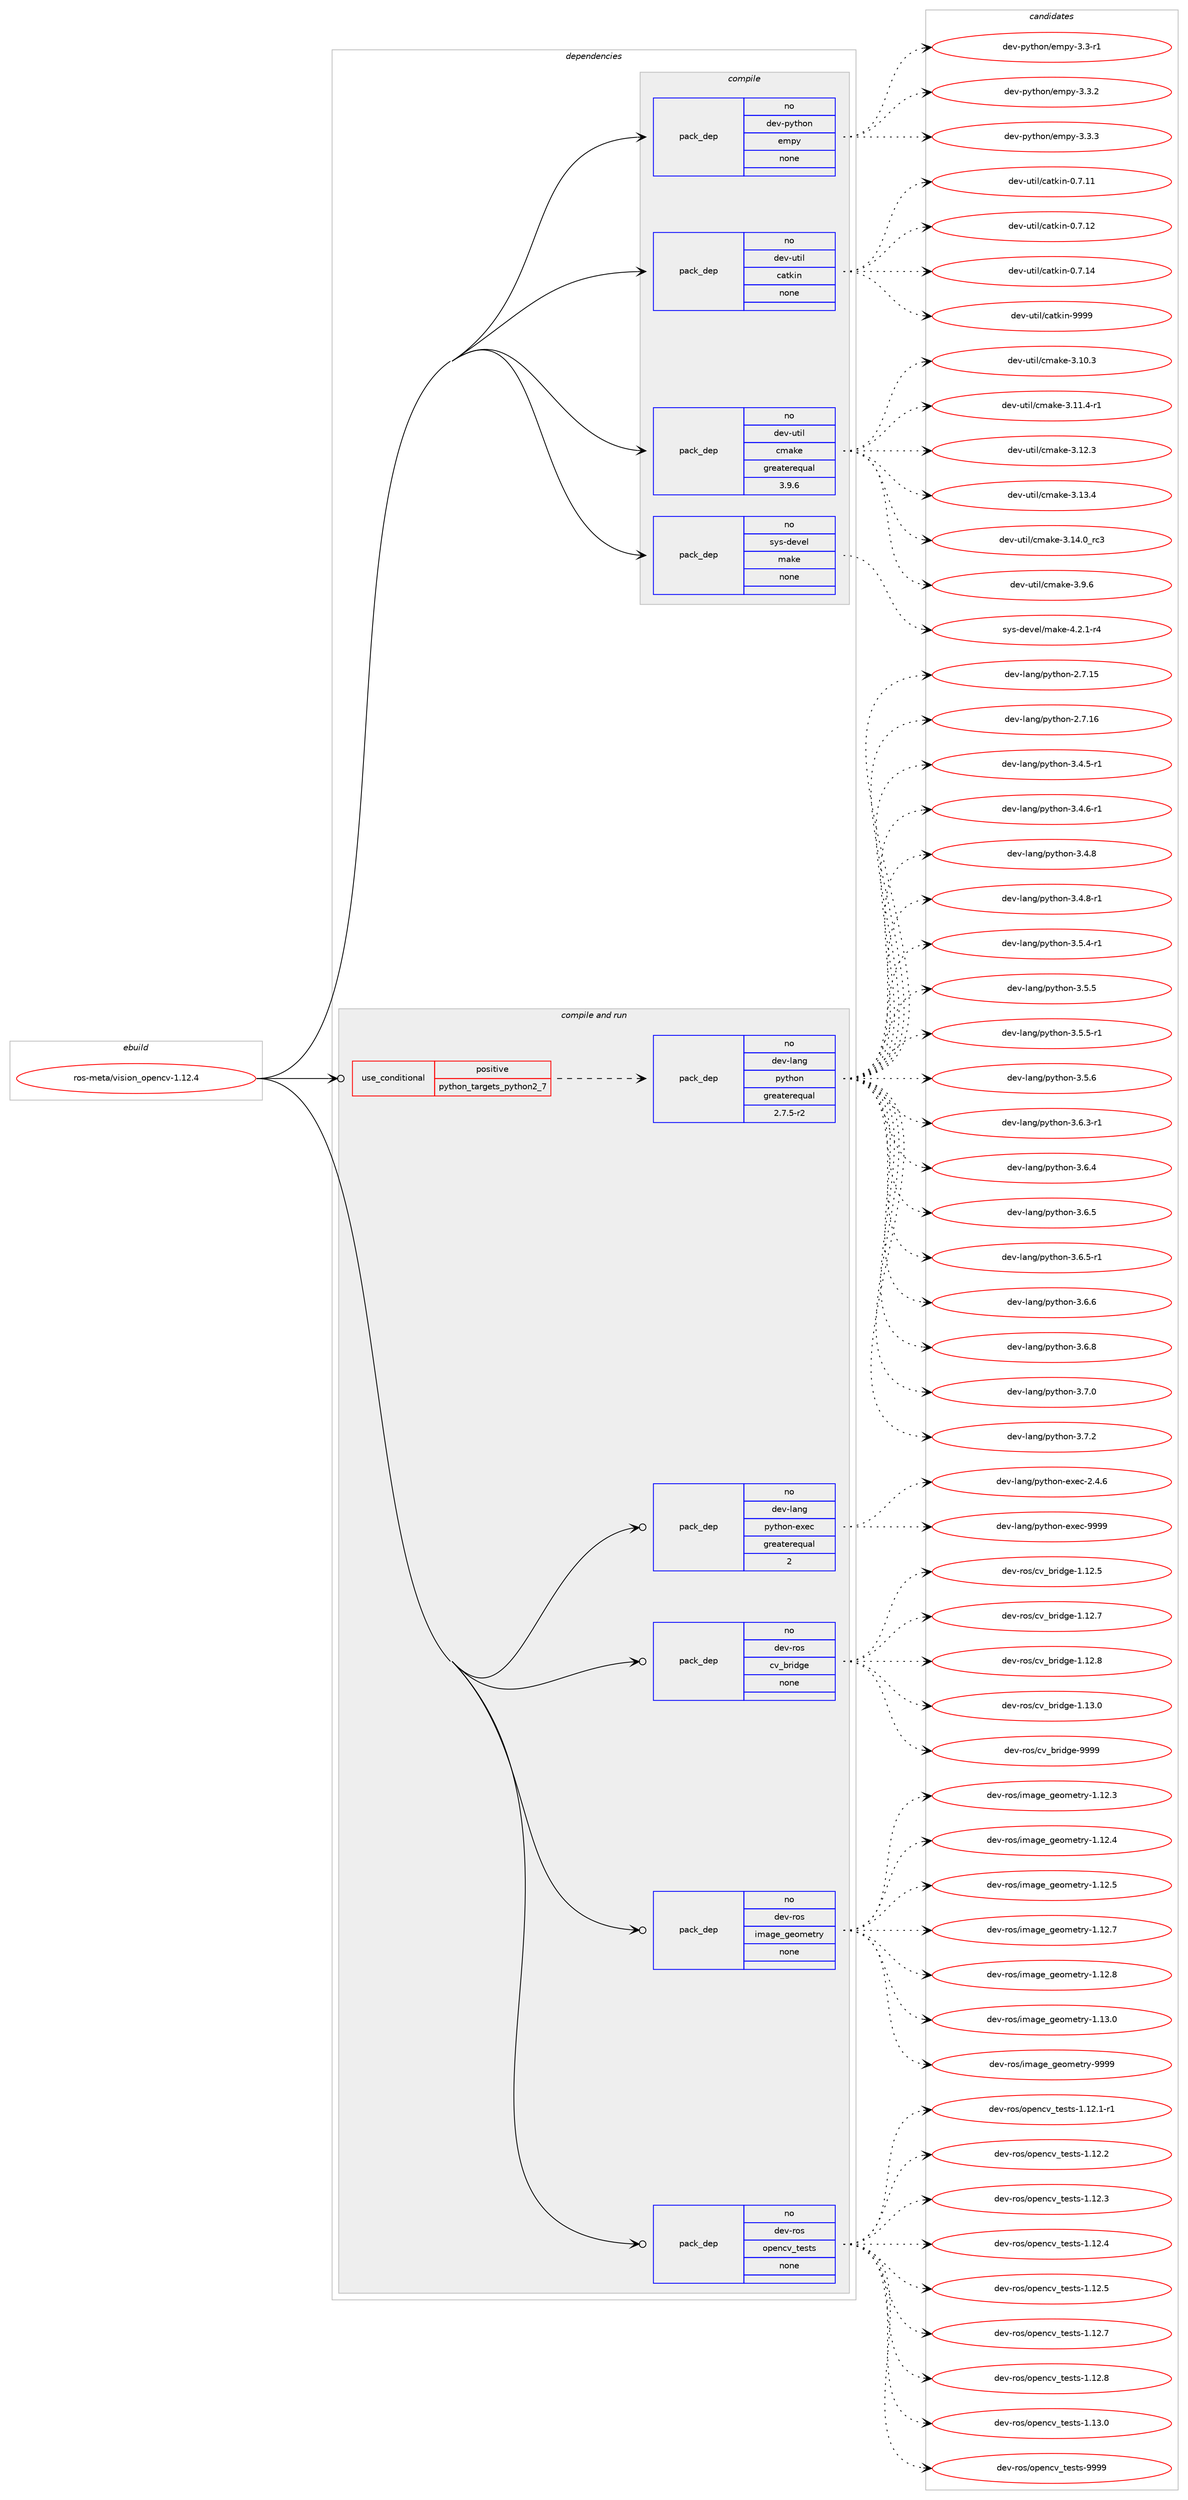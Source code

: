 digraph prolog {

# *************
# Graph options
# *************

newrank=true;
concentrate=true;
compound=true;
graph [rankdir=LR,fontname=Helvetica,fontsize=10,ranksep=1.5];#, ranksep=2.5, nodesep=0.2];
edge  [arrowhead=vee];
node  [fontname=Helvetica,fontsize=10];

# **********
# The ebuild
# **********

subgraph cluster_leftcol {
color=gray;
rank=same;
label=<<i>ebuild</i>>;
id [label="ros-meta/vision_opencv-1.12.4", color=red, width=4, href="../ros-meta/vision_opencv-1.12.4.svg"];
}

# ****************
# The dependencies
# ****************

subgraph cluster_midcol {
color=gray;
label=<<i>dependencies</i>>;
subgraph cluster_compile {
fillcolor="#eeeeee";
style=filled;
label=<<i>compile</i>>;
subgraph pack1205361 {
dependency1684747 [label=<<TABLE BORDER="0" CELLBORDER="1" CELLSPACING="0" CELLPADDING="4" WIDTH="220"><TR><TD ROWSPAN="6" CELLPADDING="30">pack_dep</TD></TR><TR><TD WIDTH="110">no</TD></TR><TR><TD>dev-python</TD></TR><TR><TD>empy</TD></TR><TR><TD>none</TD></TR><TR><TD></TD></TR></TABLE>>, shape=none, color=blue];
}
id:e -> dependency1684747:w [weight=20,style="solid",arrowhead="vee"];
subgraph pack1205362 {
dependency1684748 [label=<<TABLE BORDER="0" CELLBORDER="1" CELLSPACING="0" CELLPADDING="4" WIDTH="220"><TR><TD ROWSPAN="6" CELLPADDING="30">pack_dep</TD></TR><TR><TD WIDTH="110">no</TD></TR><TR><TD>dev-util</TD></TR><TR><TD>catkin</TD></TR><TR><TD>none</TD></TR><TR><TD></TD></TR></TABLE>>, shape=none, color=blue];
}
id:e -> dependency1684748:w [weight=20,style="solid",arrowhead="vee"];
subgraph pack1205363 {
dependency1684749 [label=<<TABLE BORDER="0" CELLBORDER="1" CELLSPACING="0" CELLPADDING="4" WIDTH="220"><TR><TD ROWSPAN="6" CELLPADDING="30">pack_dep</TD></TR><TR><TD WIDTH="110">no</TD></TR><TR><TD>dev-util</TD></TR><TR><TD>cmake</TD></TR><TR><TD>greaterequal</TD></TR><TR><TD>3.9.6</TD></TR></TABLE>>, shape=none, color=blue];
}
id:e -> dependency1684749:w [weight=20,style="solid",arrowhead="vee"];
subgraph pack1205364 {
dependency1684750 [label=<<TABLE BORDER="0" CELLBORDER="1" CELLSPACING="0" CELLPADDING="4" WIDTH="220"><TR><TD ROWSPAN="6" CELLPADDING="30">pack_dep</TD></TR><TR><TD WIDTH="110">no</TD></TR><TR><TD>sys-devel</TD></TR><TR><TD>make</TD></TR><TR><TD>none</TD></TR><TR><TD></TD></TR></TABLE>>, shape=none, color=blue];
}
id:e -> dependency1684750:w [weight=20,style="solid",arrowhead="vee"];
}
subgraph cluster_compileandrun {
fillcolor="#eeeeee";
style=filled;
label=<<i>compile and run</i>>;
subgraph cond451857 {
dependency1684751 [label=<<TABLE BORDER="0" CELLBORDER="1" CELLSPACING="0" CELLPADDING="4"><TR><TD ROWSPAN="3" CELLPADDING="10">use_conditional</TD></TR><TR><TD>positive</TD></TR><TR><TD>python_targets_python2_7</TD></TR></TABLE>>, shape=none, color=red];
subgraph pack1205365 {
dependency1684752 [label=<<TABLE BORDER="0" CELLBORDER="1" CELLSPACING="0" CELLPADDING="4" WIDTH="220"><TR><TD ROWSPAN="6" CELLPADDING="30">pack_dep</TD></TR><TR><TD WIDTH="110">no</TD></TR><TR><TD>dev-lang</TD></TR><TR><TD>python</TD></TR><TR><TD>greaterequal</TD></TR><TR><TD>2.7.5-r2</TD></TR></TABLE>>, shape=none, color=blue];
}
dependency1684751:e -> dependency1684752:w [weight=20,style="dashed",arrowhead="vee"];
}
id:e -> dependency1684751:w [weight=20,style="solid",arrowhead="odotvee"];
subgraph pack1205366 {
dependency1684753 [label=<<TABLE BORDER="0" CELLBORDER="1" CELLSPACING="0" CELLPADDING="4" WIDTH="220"><TR><TD ROWSPAN="6" CELLPADDING="30">pack_dep</TD></TR><TR><TD WIDTH="110">no</TD></TR><TR><TD>dev-lang</TD></TR><TR><TD>python-exec</TD></TR><TR><TD>greaterequal</TD></TR><TR><TD>2</TD></TR></TABLE>>, shape=none, color=blue];
}
id:e -> dependency1684753:w [weight=20,style="solid",arrowhead="odotvee"];
subgraph pack1205367 {
dependency1684754 [label=<<TABLE BORDER="0" CELLBORDER="1" CELLSPACING="0" CELLPADDING="4" WIDTH="220"><TR><TD ROWSPAN="6" CELLPADDING="30">pack_dep</TD></TR><TR><TD WIDTH="110">no</TD></TR><TR><TD>dev-ros</TD></TR><TR><TD>cv_bridge</TD></TR><TR><TD>none</TD></TR><TR><TD></TD></TR></TABLE>>, shape=none, color=blue];
}
id:e -> dependency1684754:w [weight=20,style="solid",arrowhead="odotvee"];
subgraph pack1205368 {
dependency1684755 [label=<<TABLE BORDER="0" CELLBORDER="1" CELLSPACING="0" CELLPADDING="4" WIDTH="220"><TR><TD ROWSPAN="6" CELLPADDING="30">pack_dep</TD></TR><TR><TD WIDTH="110">no</TD></TR><TR><TD>dev-ros</TD></TR><TR><TD>image_geometry</TD></TR><TR><TD>none</TD></TR><TR><TD></TD></TR></TABLE>>, shape=none, color=blue];
}
id:e -> dependency1684755:w [weight=20,style="solid",arrowhead="odotvee"];
subgraph pack1205369 {
dependency1684756 [label=<<TABLE BORDER="0" CELLBORDER="1" CELLSPACING="0" CELLPADDING="4" WIDTH="220"><TR><TD ROWSPAN="6" CELLPADDING="30">pack_dep</TD></TR><TR><TD WIDTH="110">no</TD></TR><TR><TD>dev-ros</TD></TR><TR><TD>opencv_tests</TD></TR><TR><TD>none</TD></TR><TR><TD></TD></TR></TABLE>>, shape=none, color=blue];
}
id:e -> dependency1684756:w [weight=20,style="solid",arrowhead="odotvee"];
}
subgraph cluster_run {
fillcolor="#eeeeee";
style=filled;
label=<<i>run</i>>;
}
}

# **************
# The candidates
# **************

subgraph cluster_choices {
rank=same;
color=gray;
label=<<i>candidates</i>>;

subgraph choice1205361 {
color=black;
nodesep=1;
choice1001011184511212111610411111047101109112121455146514511449 [label="dev-python/empy-3.3-r1", color=red, width=4,href="../dev-python/empy-3.3-r1.svg"];
choice1001011184511212111610411111047101109112121455146514650 [label="dev-python/empy-3.3.2", color=red, width=4,href="../dev-python/empy-3.3.2.svg"];
choice1001011184511212111610411111047101109112121455146514651 [label="dev-python/empy-3.3.3", color=red, width=4,href="../dev-python/empy-3.3.3.svg"];
dependency1684747:e -> choice1001011184511212111610411111047101109112121455146514511449:w [style=dotted,weight="100"];
dependency1684747:e -> choice1001011184511212111610411111047101109112121455146514650:w [style=dotted,weight="100"];
dependency1684747:e -> choice1001011184511212111610411111047101109112121455146514651:w [style=dotted,weight="100"];
}
subgraph choice1205362 {
color=black;
nodesep=1;
choice1001011184511711610510847999711610710511045484655464949 [label="dev-util/catkin-0.7.11", color=red, width=4,href="../dev-util/catkin-0.7.11.svg"];
choice1001011184511711610510847999711610710511045484655464950 [label="dev-util/catkin-0.7.12", color=red, width=4,href="../dev-util/catkin-0.7.12.svg"];
choice1001011184511711610510847999711610710511045484655464952 [label="dev-util/catkin-0.7.14", color=red, width=4,href="../dev-util/catkin-0.7.14.svg"];
choice100101118451171161051084799971161071051104557575757 [label="dev-util/catkin-9999", color=red, width=4,href="../dev-util/catkin-9999.svg"];
dependency1684748:e -> choice1001011184511711610510847999711610710511045484655464949:w [style=dotted,weight="100"];
dependency1684748:e -> choice1001011184511711610510847999711610710511045484655464950:w [style=dotted,weight="100"];
dependency1684748:e -> choice1001011184511711610510847999711610710511045484655464952:w [style=dotted,weight="100"];
dependency1684748:e -> choice100101118451171161051084799971161071051104557575757:w [style=dotted,weight="100"];
}
subgraph choice1205363 {
color=black;
nodesep=1;
choice1001011184511711610510847991099710710145514649484651 [label="dev-util/cmake-3.10.3", color=red, width=4,href="../dev-util/cmake-3.10.3.svg"];
choice10010111845117116105108479910997107101455146494946524511449 [label="dev-util/cmake-3.11.4-r1", color=red, width=4,href="../dev-util/cmake-3.11.4-r1.svg"];
choice1001011184511711610510847991099710710145514649504651 [label="dev-util/cmake-3.12.3", color=red, width=4,href="../dev-util/cmake-3.12.3.svg"];
choice1001011184511711610510847991099710710145514649514652 [label="dev-util/cmake-3.13.4", color=red, width=4,href="../dev-util/cmake-3.13.4.svg"];
choice1001011184511711610510847991099710710145514649524648951149951 [label="dev-util/cmake-3.14.0_rc3", color=red, width=4,href="../dev-util/cmake-3.14.0_rc3.svg"];
choice10010111845117116105108479910997107101455146574654 [label="dev-util/cmake-3.9.6", color=red, width=4,href="../dev-util/cmake-3.9.6.svg"];
dependency1684749:e -> choice1001011184511711610510847991099710710145514649484651:w [style=dotted,weight="100"];
dependency1684749:e -> choice10010111845117116105108479910997107101455146494946524511449:w [style=dotted,weight="100"];
dependency1684749:e -> choice1001011184511711610510847991099710710145514649504651:w [style=dotted,weight="100"];
dependency1684749:e -> choice1001011184511711610510847991099710710145514649514652:w [style=dotted,weight="100"];
dependency1684749:e -> choice1001011184511711610510847991099710710145514649524648951149951:w [style=dotted,weight="100"];
dependency1684749:e -> choice10010111845117116105108479910997107101455146574654:w [style=dotted,weight="100"];
}
subgraph choice1205364 {
color=black;
nodesep=1;
choice1151211154510010111810110847109971071014552465046494511452 [label="sys-devel/make-4.2.1-r4", color=red, width=4,href="../sys-devel/make-4.2.1-r4.svg"];
dependency1684750:e -> choice1151211154510010111810110847109971071014552465046494511452:w [style=dotted,weight="100"];
}
subgraph choice1205365 {
color=black;
nodesep=1;
choice10010111845108971101034711212111610411111045504655464953 [label="dev-lang/python-2.7.15", color=red, width=4,href="../dev-lang/python-2.7.15.svg"];
choice10010111845108971101034711212111610411111045504655464954 [label="dev-lang/python-2.7.16", color=red, width=4,href="../dev-lang/python-2.7.16.svg"];
choice1001011184510897110103471121211161041111104551465246534511449 [label="dev-lang/python-3.4.5-r1", color=red, width=4,href="../dev-lang/python-3.4.5-r1.svg"];
choice1001011184510897110103471121211161041111104551465246544511449 [label="dev-lang/python-3.4.6-r1", color=red, width=4,href="../dev-lang/python-3.4.6-r1.svg"];
choice100101118451089711010347112121116104111110455146524656 [label="dev-lang/python-3.4.8", color=red, width=4,href="../dev-lang/python-3.4.8.svg"];
choice1001011184510897110103471121211161041111104551465246564511449 [label="dev-lang/python-3.4.8-r1", color=red, width=4,href="../dev-lang/python-3.4.8-r1.svg"];
choice1001011184510897110103471121211161041111104551465346524511449 [label="dev-lang/python-3.5.4-r1", color=red, width=4,href="../dev-lang/python-3.5.4-r1.svg"];
choice100101118451089711010347112121116104111110455146534653 [label="dev-lang/python-3.5.5", color=red, width=4,href="../dev-lang/python-3.5.5.svg"];
choice1001011184510897110103471121211161041111104551465346534511449 [label="dev-lang/python-3.5.5-r1", color=red, width=4,href="../dev-lang/python-3.5.5-r1.svg"];
choice100101118451089711010347112121116104111110455146534654 [label="dev-lang/python-3.5.6", color=red, width=4,href="../dev-lang/python-3.5.6.svg"];
choice1001011184510897110103471121211161041111104551465446514511449 [label="dev-lang/python-3.6.3-r1", color=red, width=4,href="../dev-lang/python-3.6.3-r1.svg"];
choice100101118451089711010347112121116104111110455146544652 [label="dev-lang/python-3.6.4", color=red, width=4,href="../dev-lang/python-3.6.4.svg"];
choice100101118451089711010347112121116104111110455146544653 [label="dev-lang/python-3.6.5", color=red, width=4,href="../dev-lang/python-3.6.5.svg"];
choice1001011184510897110103471121211161041111104551465446534511449 [label="dev-lang/python-3.6.5-r1", color=red, width=4,href="../dev-lang/python-3.6.5-r1.svg"];
choice100101118451089711010347112121116104111110455146544654 [label="dev-lang/python-3.6.6", color=red, width=4,href="../dev-lang/python-3.6.6.svg"];
choice100101118451089711010347112121116104111110455146544656 [label="dev-lang/python-3.6.8", color=red, width=4,href="../dev-lang/python-3.6.8.svg"];
choice100101118451089711010347112121116104111110455146554648 [label="dev-lang/python-3.7.0", color=red, width=4,href="../dev-lang/python-3.7.0.svg"];
choice100101118451089711010347112121116104111110455146554650 [label="dev-lang/python-3.7.2", color=red, width=4,href="../dev-lang/python-3.7.2.svg"];
dependency1684752:e -> choice10010111845108971101034711212111610411111045504655464953:w [style=dotted,weight="100"];
dependency1684752:e -> choice10010111845108971101034711212111610411111045504655464954:w [style=dotted,weight="100"];
dependency1684752:e -> choice1001011184510897110103471121211161041111104551465246534511449:w [style=dotted,weight="100"];
dependency1684752:e -> choice1001011184510897110103471121211161041111104551465246544511449:w [style=dotted,weight="100"];
dependency1684752:e -> choice100101118451089711010347112121116104111110455146524656:w [style=dotted,weight="100"];
dependency1684752:e -> choice1001011184510897110103471121211161041111104551465246564511449:w [style=dotted,weight="100"];
dependency1684752:e -> choice1001011184510897110103471121211161041111104551465346524511449:w [style=dotted,weight="100"];
dependency1684752:e -> choice100101118451089711010347112121116104111110455146534653:w [style=dotted,weight="100"];
dependency1684752:e -> choice1001011184510897110103471121211161041111104551465346534511449:w [style=dotted,weight="100"];
dependency1684752:e -> choice100101118451089711010347112121116104111110455146534654:w [style=dotted,weight="100"];
dependency1684752:e -> choice1001011184510897110103471121211161041111104551465446514511449:w [style=dotted,weight="100"];
dependency1684752:e -> choice100101118451089711010347112121116104111110455146544652:w [style=dotted,weight="100"];
dependency1684752:e -> choice100101118451089711010347112121116104111110455146544653:w [style=dotted,weight="100"];
dependency1684752:e -> choice1001011184510897110103471121211161041111104551465446534511449:w [style=dotted,weight="100"];
dependency1684752:e -> choice100101118451089711010347112121116104111110455146544654:w [style=dotted,weight="100"];
dependency1684752:e -> choice100101118451089711010347112121116104111110455146544656:w [style=dotted,weight="100"];
dependency1684752:e -> choice100101118451089711010347112121116104111110455146554648:w [style=dotted,weight="100"];
dependency1684752:e -> choice100101118451089711010347112121116104111110455146554650:w [style=dotted,weight="100"];
}
subgraph choice1205366 {
color=black;
nodesep=1;
choice1001011184510897110103471121211161041111104510112010199455046524654 [label="dev-lang/python-exec-2.4.6", color=red, width=4,href="../dev-lang/python-exec-2.4.6.svg"];
choice10010111845108971101034711212111610411111045101120101994557575757 [label="dev-lang/python-exec-9999", color=red, width=4,href="../dev-lang/python-exec-9999.svg"];
dependency1684753:e -> choice1001011184510897110103471121211161041111104510112010199455046524654:w [style=dotted,weight="100"];
dependency1684753:e -> choice10010111845108971101034711212111610411111045101120101994557575757:w [style=dotted,weight="100"];
}
subgraph choice1205367 {
color=black;
nodesep=1;
choice100101118451141111154799118959811410510010310145494649504653 [label="dev-ros/cv_bridge-1.12.5", color=red, width=4,href="../dev-ros/cv_bridge-1.12.5.svg"];
choice100101118451141111154799118959811410510010310145494649504655 [label="dev-ros/cv_bridge-1.12.7", color=red, width=4,href="../dev-ros/cv_bridge-1.12.7.svg"];
choice100101118451141111154799118959811410510010310145494649504656 [label="dev-ros/cv_bridge-1.12.8", color=red, width=4,href="../dev-ros/cv_bridge-1.12.8.svg"];
choice100101118451141111154799118959811410510010310145494649514648 [label="dev-ros/cv_bridge-1.13.0", color=red, width=4,href="../dev-ros/cv_bridge-1.13.0.svg"];
choice10010111845114111115479911895981141051001031014557575757 [label="dev-ros/cv_bridge-9999", color=red, width=4,href="../dev-ros/cv_bridge-9999.svg"];
dependency1684754:e -> choice100101118451141111154799118959811410510010310145494649504653:w [style=dotted,weight="100"];
dependency1684754:e -> choice100101118451141111154799118959811410510010310145494649504655:w [style=dotted,weight="100"];
dependency1684754:e -> choice100101118451141111154799118959811410510010310145494649504656:w [style=dotted,weight="100"];
dependency1684754:e -> choice100101118451141111154799118959811410510010310145494649514648:w [style=dotted,weight="100"];
dependency1684754:e -> choice10010111845114111115479911895981141051001031014557575757:w [style=dotted,weight="100"];
}
subgraph choice1205368 {
color=black;
nodesep=1;
choice1001011184511411111547105109971031019510310111110910111611412145494649504651 [label="dev-ros/image_geometry-1.12.3", color=red, width=4,href="../dev-ros/image_geometry-1.12.3.svg"];
choice1001011184511411111547105109971031019510310111110910111611412145494649504652 [label="dev-ros/image_geometry-1.12.4", color=red, width=4,href="../dev-ros/image_geometry-1.12.4.svg"];
choice1001011184511411111547105109971031019510310111110910111611412145494649504653 [label="dev-ros/image_geometry-1.12.5", color=red, width=4,href="../dev-ros/image_geometry-1.12.5.svg"];
choice1001011184511411111547105109971031019510310111110910111611412145494649504655 [label="dev-ros/image_geometry-1.12.7", color=red, width=4,href="../dev-ros/image_geometry-1.12.7.svg"];
choice1001011184511411111547105109971031019510310111110910111611412145494649504656 [label="dev-ros/image_geometry-1.12.8", color=red, width=4,href="../dev-ros/image_geometry-1.12.8.svg"];
choice1001011184511411111547105109971031019510310111110910111611412145494649514648 [label="dev-ros/image_geometry-1.13.0", color=red, width=4,href="../dev-ros/image_geometry-1.13.0.svg"];
choice100101118451141111154710510997103101951031011111091011161141214557575757 [label="dev-ros/image_geometry-9999", color=red, width=4,href="../dev-ros/image_geometry-9999.svg"];
dependency1684755:e -> choice1001011184511411111547105109971031019510310111110910111611412145494649504651:w [style=dotted,weight="100"];
dependency1684755:e -> choice1001011184511411111547105109971031019510310111110910111611412145494649504652:w [style=dotted,weight="100"];
dependency1684755:e -> choice1001011184511411111547105109971031019510310111110910111611412145494649504653:w [style=dotted,weight="100"];
dependency1684755:e -> choice1001011184511411111547105109971031019510310111110910111611412145494649504655:w [style=dotted,weight="100"];
dependency1684755:e -> choice1001011184511411111547105109971031019510310111110910111611412145494649504656:w [style=dotted,weight="100"];
dependency1684755:e -> choice1001011184511411111547105109971031019510310111110910111611412145494649514648:w [style=dotted,weight="100"];
dependency1684755:e -> choice100101118451141111154710510997103101951031011111091011161141214557575757:w [style=dotted,weight="100"];
}
subgraph choice1205369 {
color=black;
nodesep=1;
choice10010111845114111115471111121011109911895116101115116115454946495046494511449 [label="dev-ros/opencv_tests-1.12.1-r1", color=red, width=4,href="../dev-ros/opencv_tests-1.12.1-r1.svg"];
choice1001011184511411111547111112101110991189511610111511611545494649504650 [label="dev-ros/opencv_tests-1.12.2", color=red, width=4,href="../dev-ros/opencv_tests-1.12.2.svg"];
choice1001011184511411111547111112101110991189511610111511611545494649504651 [label="dev-ros/opencv_tests-1.12.3", color=red, width=4,href="../dev-ros/opencv_tests-1.12.3.svg"];
choice1001011184511411111547111112101110991189511610111511611545494649504652 [label="dev-ros/opencv_tests-1.12.4", color=red, width=4,href="../dev-ros/opencv_tests-1.12.4.svg"];
choice1001011184511411111547111112101110991189511610111511611545494649504653 [label="dev-ros/opencv_tests-1.12.5", color=red, width=4,href="../dev-ros/opencv_tests-1.12.5.svg"];
choice1001011184511411111547111112101110991189511610111511611545494649504655 [label="dev-ros/opencv_tests-1.12.7", color=red, width=4,href="../dev-ros/opencv_tests-1.12.7.svg"];
choice1001011184511411111547111112101110991189511610111511611545494649504656 [label="dev-ros/opencv_tests-1.12.8", color=red, width=4,href="../dev-ros/opencv_tests-1.12.8.svg"];
choice1001011184511411111547111112101110991189511610111511611545494649514648 [label="dev-ros/opencv_tests-1.13.0", color=red, width=4,href="../dev-ros/opencv_tests-1.13.0.svg"];
choice100101118451141111154711111210111099118951161011151161154557575757 [label="dev-ros/opencv_tests-9999", color=red, width=4,href="../dev-ros/opencv_tests-9999.svg"];
dependency1684756:e -> choice10010111845114111115471111121011109911895116101115116115454946495046494511449:w [style=dotted,weight="100"];
dependency1684756:e -> choice1001011184511411111547111112101110991189511610111511611545494649504650:w [style=dotted,weight="100"];
dependency1684756:e -> choice1001011184511411111547111112101110991189511610111511611545494649504651:w [style=dotted,weight="100"];
dependency1684756:e -> choice1001011184511411111547111112101110991189511610111511611545494649504652:w [style=dotted,weight="100"];
dependency1684756:e -> choice1001011184511411111547111112101110991189511610111511611545494649504653:w [style=dotted,weight="100"];
dependency1684756:e -> choice1001011184511411111547111112101110991189511610111511611545494649504655:w [style=dotted,weight="100"];
dependency1684756:e -> choice1001011184511411111547111112101110991189511610111511611545494649504656:w [style=dotted,weight="100"];
dependency1684756:e -> choice1001011184511411111547111112101110991189511610111511611545494649514648:w [style=dotted,weight="100"];
dependency1684756:e -> choice100101118451141111154711111210111099118951161011151161154557575757:w [style=dotted,weight="100"];
}
}

}
